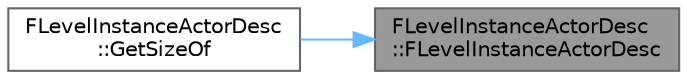 digraph "FLevelInstanceActorDesc::FLevelInstanceActorDesc"
{
 // INTERACTIVE_SVG=YES
 // LATEX_PDF_SIZE
  bgcolor="transparent";
  edge [fontname=Helvetica,fontsize=10,labelfontname=Helvetica,labelfontsize=10];
  node [fontname=Helvetica,fontsize=10,shape=box,height=0.2,width=0.4];
  rankdir="RL";
  Node1 [id="Node000001",label="FLevelInstanceActorDesc\l::FLevelInstanceActorDesc",height=0.2,width=0.4,color="gray40", fillcolor="grey60", style="filled", fontcolor="black",tooltip=" "];
  Node1 -> Node2 [id="edge1_Node000001_Node000002",dir="back",color="steelblue1",style="solid",tooltip=" "];
  Node2 [id="Node000002",label="FLevelInstanceActorDesc\l::GetSizeOf",height=0.2,width=0.4,color="grey40", fillcolor="white", style="filled",URL="$d9/d65/classFLevelInstanceActorDesc.html#a1b7db574e3b6dcb004e00b66a7074847",tooltip=" "];
}
